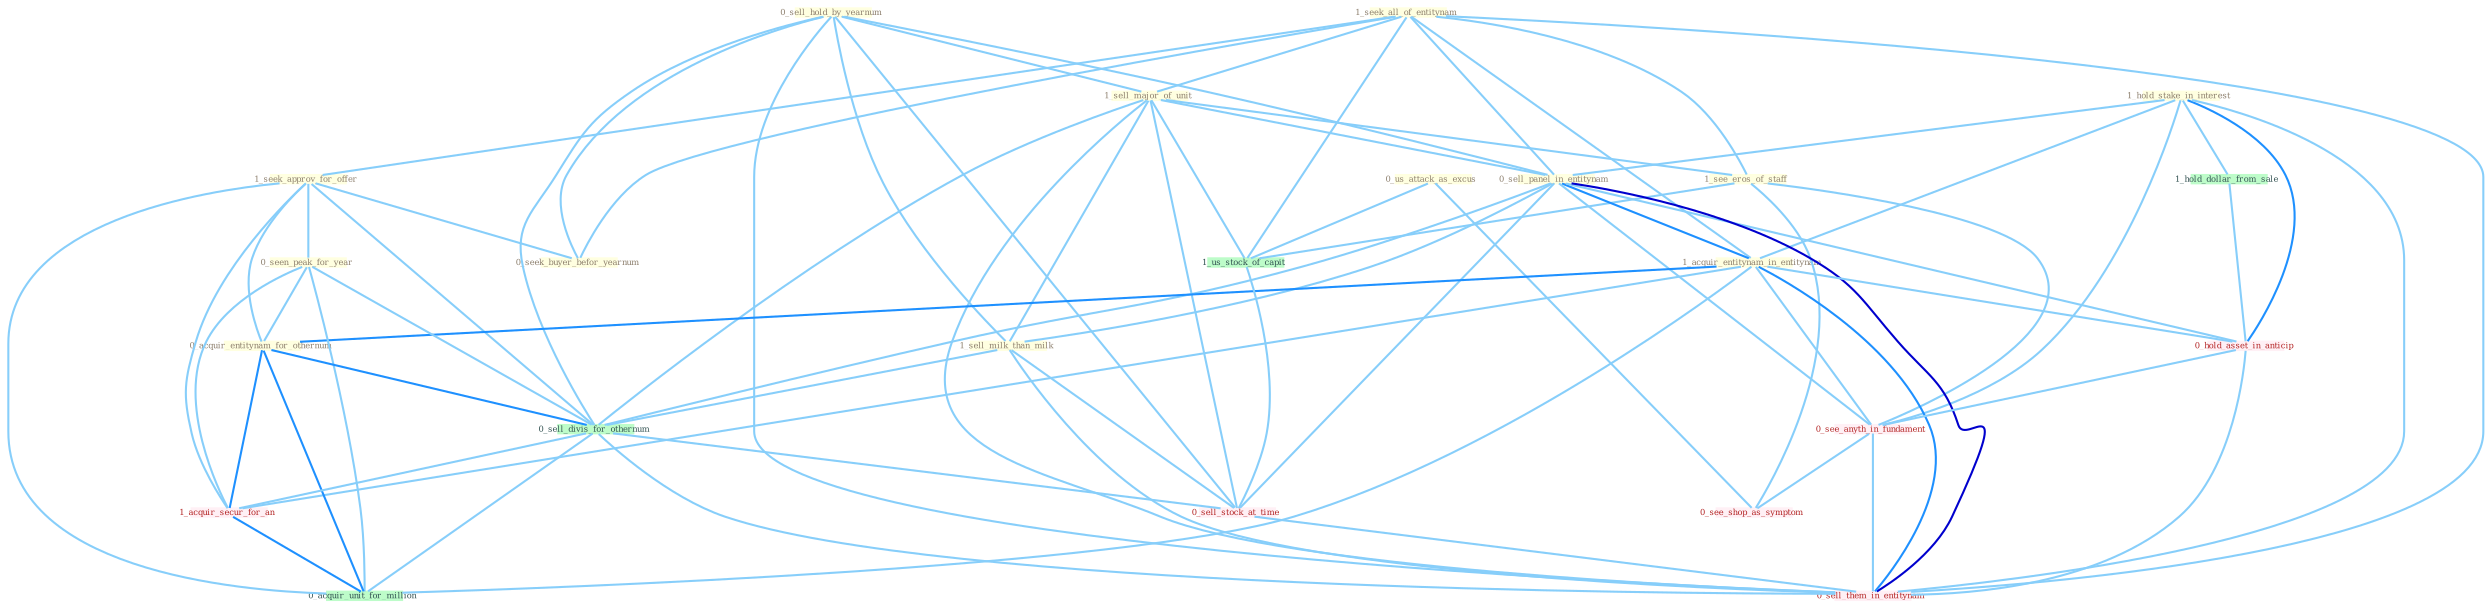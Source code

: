 Graph G{ 
    node
    [shape=polygon,style=filled,width=.5,height=.06,color="#BDFCC9",fixedsize=true,fontsize=4,
    fontcolor="#2f4f4f"];
    {node
    [color="#ffffe0", fontcolor="#8b7d6b"] "0_us_attack_as_excus " "1_seek_all_of_entitynam " "0_sell_hold_by_yearnum " "1_sell_major_of_unit " "1_see_eros_of_staff " "1_hold_stake_in_interest " "0_sell_panel_in_entitynam " "1_sell_milk_than_milk " "1_seek_approv_for_offer " "1_acquir_entitynam_in_entitynam " "0_seek_buyer_befor_yearnum " "0_seen_peak_for_year " "0_acquir_entitynam_for_othernum "}
{node [color="#fff0f5", fontcolor="#b22222"] "1_acquir_secur_for_an " "0_hold_asset_in_anticip " "0_sell_stock_at_time " "0_see_anyth_in_fundament " "0_see_shop_as_symptom " "0_sell_them_in_entitynam "}
edge [color="#B0E2FF"];

	"0_us_attack_as_excus " -- "1_us_stock_of_capit " [w="1", color="#87cefa" ];
	"0_us_attack_as_excus " -- "0_see_shop_as_symptom " [w="1", color="#87cefa" ];
	"1_seek_all_of_entitynam " -- "1_sell_major_of_unit " [w="1", color="#87cefa" ];
	"1_seek_all_of_entitynam " -- "1_see_eros_of_staff " [w="1", color="#87cefa" ];
	"1_seek_all_of_entitynam " -- "0_sell_panel_in_entitynam " [w="1", color="#87cefa" ];
	"1_seek_all_of_entitynam " -- "1_seek_approv_for_offer " [w="1", color="#87cefa" ];
	"1_seek_all_of_entitynam " -- "1_acquir_entitynam_in_entitynam " [w="1", color="#87cefa" ];
	"1_seek_all_of_entitynam " -- "0_seek_buyer_befor_yearnum " [w="1", color="#87cefa" ];
	"1_seek_all_of_entitynam " -- "1_us_stock_of_capit " [w="1", color="#87cefa" ];
	"1_seek_all_of_entitynam " -- "0_sell_them_in_entitynam " [w="1", color="#87cefa" ];
	"0_sell_hold_by_yearnum " -- "1_sell_major_of_unit " [w="1", color="#87cefa" ];
	"0_sell_hold_by_yearnum " -- "0_sell_panel_in_entitynam " [w="1", color="#87cefa" ];
	"0_sell_hold_by_yearnum " -- "1_sell_milk_than_milk " [w="1", color="#87cefa" ];
	"0_sell_hold_by_yearnum " -- "0_seek_buyer_befor_yearnum " [w="1", color="#87cefa" ];
	"0_sell_hold_by_yearnum " -- "0_sell_divis_for_othernum " [w="1", color="#87cefa" ];
	"0_sell_hold_by_yearnum " -- "0_sell_stock_at_time " [w="1", color="#87cefa" ];
	"0_sell_hold_by_yearnum " -- "0_sell_them_in_entitynam " [w="1", color="#87cefa" ];
	"1_sell_major_of_unit " -- "1_see_eros_of_staff " [w="1", color="#87cefa" ];
	"1_sell_major_of_unit " -- "0_sell_panel_in_entitynam " [w="1", color="#87cefa" ];
	"1_sell_major_of_unit " -- "1_sell_milk_than_milk " [w="1", color="#87cefa" ];
	"1_sell_major_of_unit " -- "0_sell_divis_for_othernum " [w="1", color="#87cefa" ];
	"1_sell_major_of_unit " -- "1_us_stock_of_capit " [w="1", color="#87cefa" ];
	"1_sell_major_of_unit " -- "0_sell_stock_at_time " [w="1", color="#87cefa" ];
	"1_sell_major_of_unit " -- "0_sell_them_in_entitynam " [w="1", color="#87cefa" ];
	"1_see_eros_of_staff " -- "1_us_stock_of_capit " [w="1", color="#87cefa" ];
	"1_see_eros_of_staff " -- "0_see_anyth_in_fundament " [w="1", color="#87cefa" ];
	"1_see_eros_of_staff " -- "0_see_shop_as_symptom " [w="1", color="#87cefa" ];
	"1_hold_stake_in_interest " -- "0_sell_panel_in_entitynam " [w="1", color="#87cefa" ];
	"1_hold_stake_in_interest " -- "1_acquir_entitynam_in_entitynam " [w="1", color="#87cefa" ];
	"1_hold_stake_in_interest " -- "1_hold_dollar_from_sale " [w="1", color="#87cefa" ];
	"1_hold_stake_in_interest " -- "0_hold_asset_in_anticip " [w="2", color="#1e90ff" , len=0.8];
	"1_hold_stake_in_interest " -- "0_see_anyth_in_fundament " [w="1", color="#87cefa" ];
	"1_hold_stake_in_interest " -- "0_sell_them_in_entitynam " [w="1", color="#87cefa" ];
	"0_sell_panel_in_entitynam " -- "1_sell_milk_than_milk " [w="1", color="#87cefa" ];
	"0_sell_panel_in_entitynam " -- "1_acquir_entitynam_in_entitynam " [w="2", color="#1e90ff" , len=0.8];
	"0_sell_panel_in_entitynam " -- "0_sell_divis_for_othernum " [w="1", color="#87cefa" ];
	"0_sell_panel_in_entitynam " -- "0_hold_asset_in_anticip " [w="1", color="#87cefa" ];
	"0_sell_panel_in_entitynam " -- "0_sell_stock_at_time " [w="1", color="#87cefa" ];
	"0_sell_panel_in_entitynam " -- "0_see_anyth_in_fundament " [w="1", color="#87cefa" ];
	"0_sell_panel_in_entitynam " -- "0_sell_them_in_entitynam " [w="3", color="#0000cd" , len=0.6];
	"1_sell_milk_than_milk " -- "0_sell_divis_for_othernum " [w="1", color="#87cefa" ];
	"1_sell_milk_than_milk " -- "0_sell_stock_at_time " [w="1", color="#87cefa" ];
	"1_sell_milk_than_milk " -- "0_sell_them_in_entitynam " [w="1", color="#87cefa" ];
	"1_seek_approv_for_offer " -- "0_seek_buyer_befor_yearnum " [w="1", color="#87cefa" ];
	"1_seek_approv_for_offer " -- "0_seen_peak_for_year " [w="1", color="#87cefa" ];
	"1_seek_approv_for_offer " -- "0_acquir_entitynam_for_othernum " [w="1", color="#87cefa" ];
	"1_seek_approv_for_offer " -- "0_sell_divis_for_othernum " [w="1", color="#87cefa" ];
	"1_seek_approv_for_offer " -- "1_acquir_secur_for_an " [w="1", color="#87cefa" ];
	"1_seek_approv_for_offer " -- "0_acquir_unit_for_million " [w="1", color="#87cefa" ];
	"1_acquir_entitynam_in_entitynam " -- "0_acquir_entitynam_for_othernum " [w="2", color="#1e90ff" , len=0.8];
	"1_acquir_entitynam_in_entitynam " -- "1_acquir_secur_for_an " [w="1", color="#87cefa" ];
	"1_acquir_entitynam_in_entitynam " -- "0_hold_asset_in_anticip " [w="1", color="#87cefa" ];
	"1_acquir_entitynam_in_entitynam " -- "0_see_anyth_in_fundament " [w="1", color="#87cefa" ];
	"1_acquir_entitynam_in_entitynam " -- "0_acquir_unit_for_million " [w="1", color="#87cefa" ];
	"1_acquir_entitynam_in_entitynam " -- "0_sell_them_in_entitynam " [w="2", color="#1e90ff" , len=0.8];
	"0_seen_peak_for_year " -- "0_acquir_entitynam_for_othernum " [w="1", color="#87cefa" ];
	"0_seen_peak_for_year " -- "0_sell_divis_for_othernum " [w="1", color="#87cefa" ];
	"0_seen_peak_for_year " -- "1_acquir_secur_for_an " [w="1", color="#87cefa" ];
	"0_seen_peak_for_year " -- "0_acquir_unit_for_million " [w="1", color="#87cefa" ];
	"0_acquir_entitynam_for_othernum " -- "0_sell_divis_for_othernum " [w="2", color="#1e90ff" , len=0.8];
	"0_acquir_entitynam_for_othernum " -- "1_acquir_secur_for_an " [w="2", color="#1e90ff" , len=0.8];
	"0_acquir_entitynam_for_othernum " -- "0_acquir_unit_for_million " [w="2", color="#1e90ff" , len=0.8];
	"0_sell_divis_for_othernum " -- "1_acquir_secur_for_an " [w="1", color="#87cefa" ];
	"0_sell_divis_for_othernum " -- "0_sell_stock_at_time " [w="1", color="#87cefa" ];
	"0_sell_divis_for_othernum " -- "0_acquir_unit_for_million " [w="1", color="#87cefa" ];
	"0_sell_divis_for_othernum " -- "0_sell_them_in_entitynam " [w="1", color="#87cefa" ];
	"1_acquir_secur_for_an " -- "0_acquir_unit_for_million " [w="2", color="#1e90ff" , len=0.8];
	"1_us_stock_of_capit " -- "0_sell_stock_at_time " [w="1", color="#87cefa" ];
	"1_hold_dollar_from_sale " -- "0_hold_asset_in_anticip " [w="1", color="#87cefa" ];
	"0_hold_asset_in_anticip " -- "0_see_anyth_in_fundament " [w="1", color="#87cefa" ];
	"0_hold_asset_in_anticip " -- "0_sell_them_in_entitynam " [w="1", color="#87cefa" ];
	"0_sell_stock_at_time " -- "0_sell_them_in_entitynam " [w="1", color="#87cefa" ];
	"0_see_anyth_in_fundament " -- "0_see_shop_as_symptom " [w="1", color="#87cefa" ];
	"0_see_anyth_in_fundament " -- "0_sell_them_in_entitynam " [w="1", color="#87cefa" ];
}